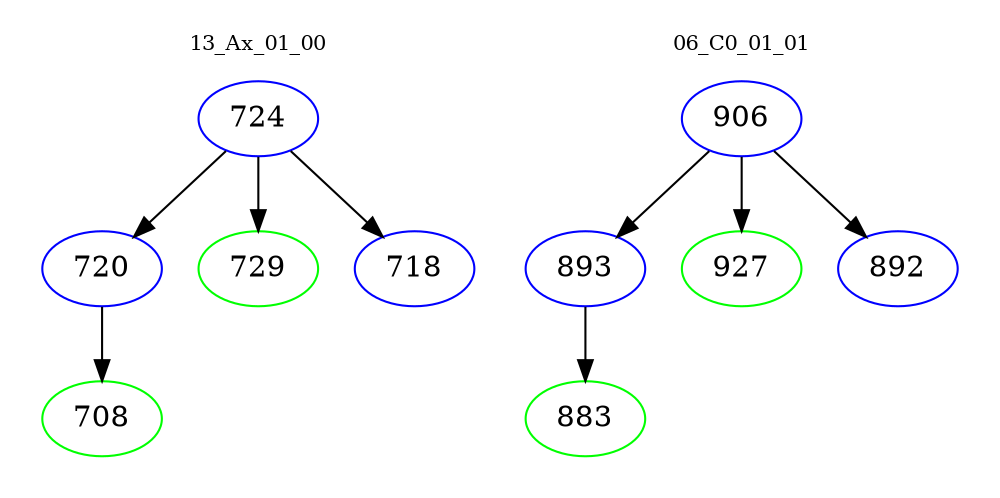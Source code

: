 digraph{
subgraph cluster_0 {
color = white
label = "13_Ax_01_00";
fontsize=10;
T0_724 [label="724", color="blue"]
T0_724 -> T0_720 [color="black"]
T0_720 [label="720", color="blue"]
T0_720 -> T0_708 [color="black"]
T0_708 [label="708", color="green"]
T0_724 -> T0_729 [color="black"]
T0_729 [label="729", color="green"]
T0_724 -> T0_718 [color="black"]
T0_718 [label="718", color="blue"]
}
subgraph cluster_1 {
color = white
label = "06_C0_01_01";
fontsize=10;
T1_906 [label="906", color="blue"]
T1_906 -> T1_893 [color="black"]
T1_893 [label="893", color="blue"]
T1_893 -> T1_883 [color="black"]
T1_883 [label="883", color="green"]
T1_906 -> T1_927 [color="black"]
T1_927 [label="927", color="green"]
T1_906 -> T1_892 [color="black"]
T1_892 [label="892", color="blue"]
}
}
